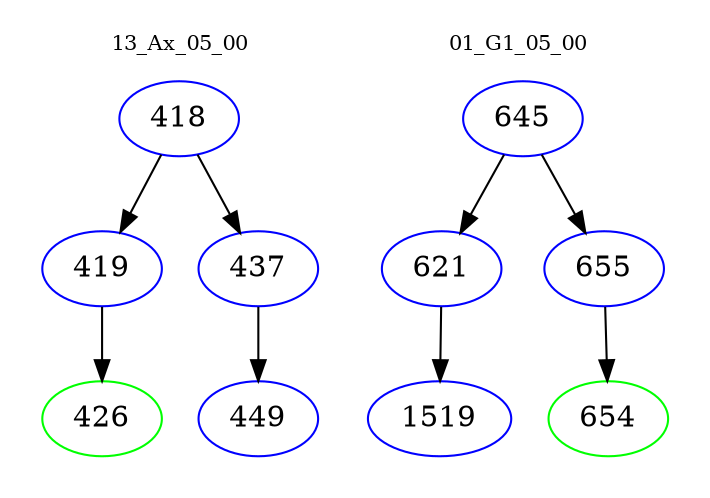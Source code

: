 digraph{
subgraph cluster_0 {
color = white
label = "13_Ax_05_00";
fontsize=10;
T0_418 [label="418", color="blue"]
T0_418 -> T0_419 [color="black"]
T0_419 [label="419", color="blue"]
T0_419 -> T0_426 [color="black"]
T0_426 [label="426", color="green"]
T0_418 -> T0_437 [color="black"]
T0_437 [label="437", color="blue"]
T0_437 -> T0_449 [color="black"]
T0_449 [label="449", color="blue"]
}
subgraph cluster_1 {
color = white
label = "01_G1_05_00";
fontsize=10;
T1_645 [label="645", color="blue"]
T1_645 -> T1_621 [color="black"]
T1_621 [label="621", color="blue"]
T1_621 -> T1_1519 [color="black"]
T1_1519 [label="1519", color="blue"]
T1_645 -> T1_655 [color="black"]
T1_655 [label="655", color="blue"]
T1_655 -> T1_654 [color="black"]
T1_654 [label="654", color="green"]
}
}
